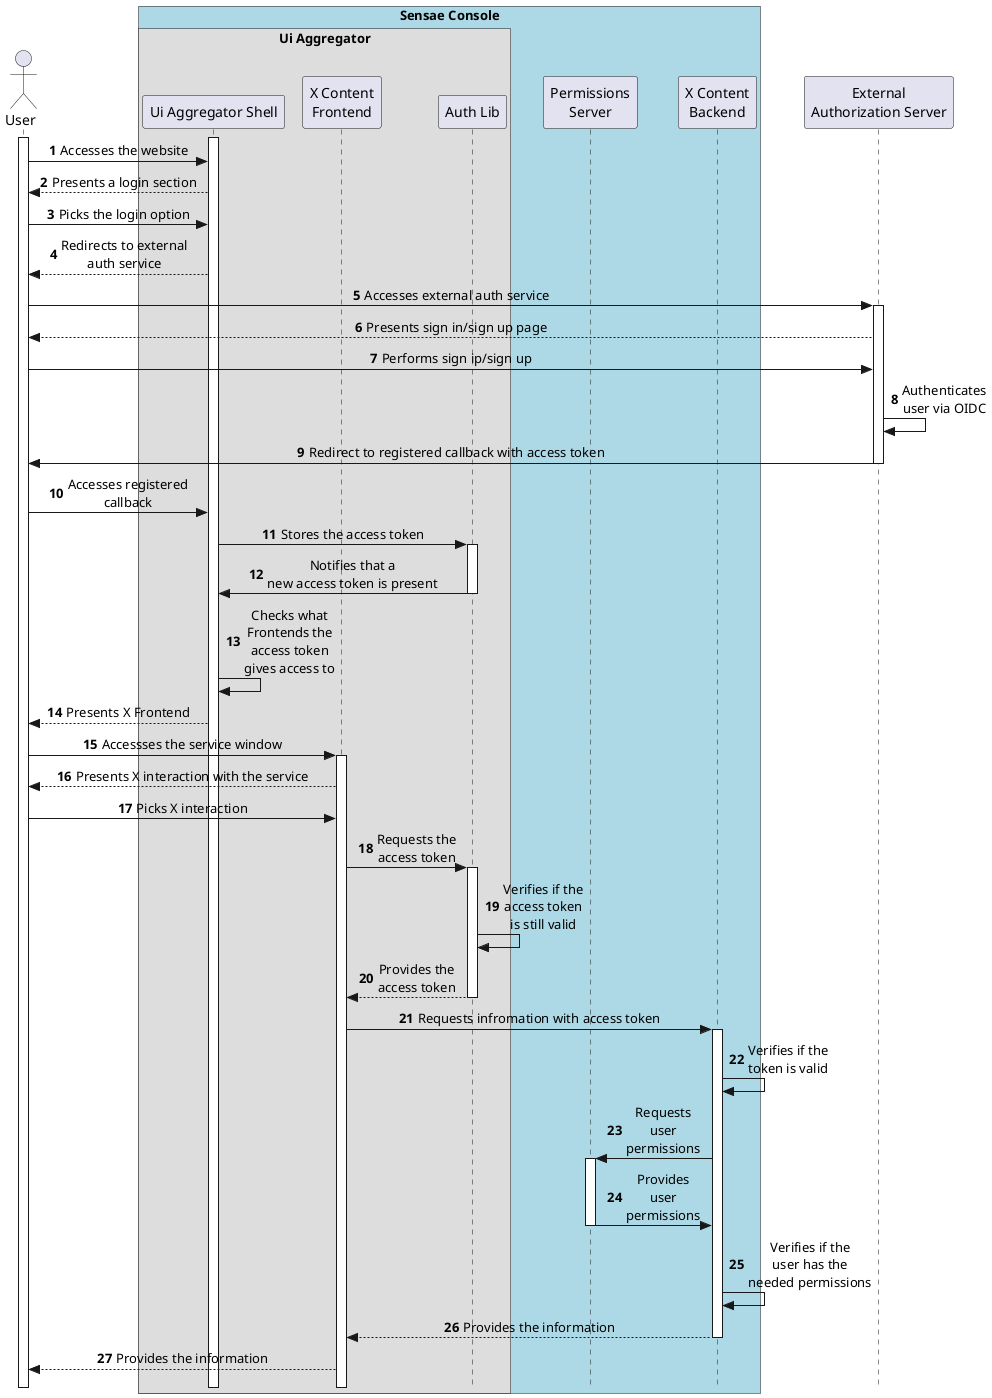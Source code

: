 @startuml alternative3

skinparam sequenceMessageAlign center
skinparam style strictuml
autonumber 1
!pragma teoz true

actor User
box "Sensae Console" #LightBlue
box "Ui Aggregator"
participant "Ui Aggregator Shell" as AGGRE
participant "X Content\nFrontend" as XFRONT
participant "Auth Lib" as AUTHLIB
end box
participant "Permissions\nServer" as ROLESBACK
participant "X Content\nBackend" as XBACK
end box

participant "External\nAuthorization Server" as AUTHSERVER

activate AGGRE
activate User

User -> AGGRE: Accesses the website
AGGRE --> User: Presents a login section
User -> AGGRE: Picks the login option
AGGRE --> User: Redirects to external\nauth service
User -> AUTHSERVER: Accesses external auth service
activate AUTHSERVER
AUTHSERVER --> User: Presents sign in/sign up page
User -> AUTHSERVER: Performs sign ip/sign up
AUTHSERVER -> AUTHSERVER: Authenticates\nuser via OIDC
AUTHSERVER -> User: Redirect to registered callback with access token
deactivate AUTHSERVER
User -> AGGRE: Accesses registered\ncallback
AGGRE -> AUTHLIB: Stores the access token
activate AUTHLIB
AUTHLIB -> AGGRE: Notifies that a\nnew access token is present
deactivate AUTHLIB
AGGRE -> AGGRE: Checks what\nFrontends the\naccess token\ngives access to
AGGRE --> User: Presents X Frontend
User -> XFRONT: Accessses the service window
activate XFRONT
XFRONT --> User: Presents X interaction with the service
User -> XFRONT: Picks X interaction
XFRONT -> AUTHLIB: Requests the\naccess token
activate AUTHLIB
AUTHLIB -> AUTHLIB: Verifies if the\naccess token\nis still valid
AUTHLIB --> XFRONT: Provides the\naccess token
deactivate AUTHLIB
XFRONT -> XBACK: Requests infromation with access token
activate XBACK
XBACK -> XBACK: Verifies if the\ntoken is valid
XBACK -> ROLESBACK: Requests\nuser\npermissions
activate ROLESBACK
ROLESBACK -> XBACK: Provides\nuser\npermissions
deactivate ROLESBACK
XBACK -> XBACK: Verifies if the\nuser has the\nneeded permissions
XBACK --> XFRONT: Provides the information
deactivate XBACK
XFRONT --> User: Provides the information

@enduml

